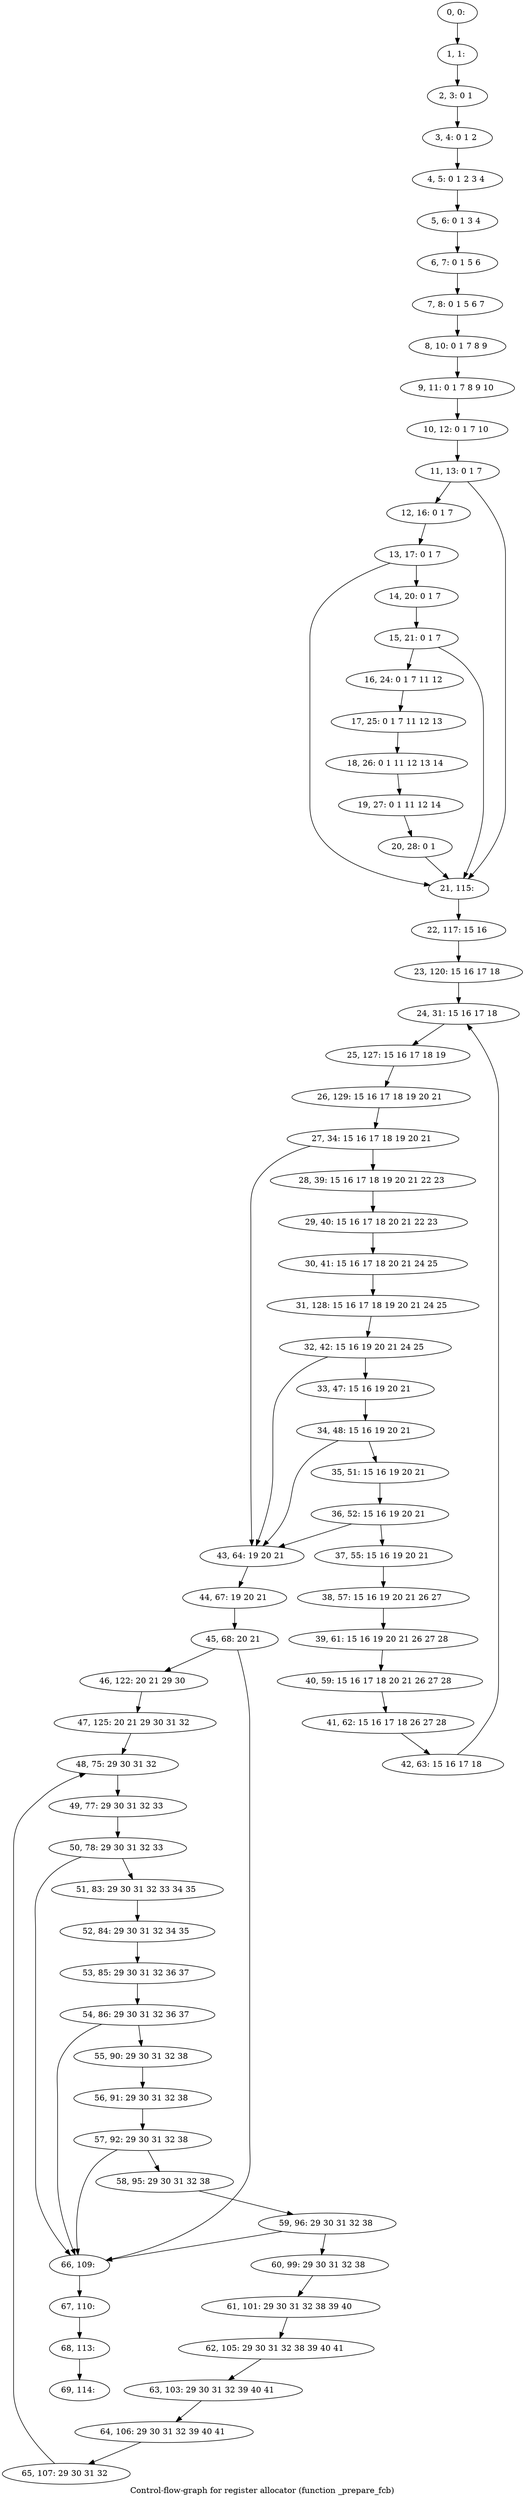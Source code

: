 digraph G {
graph [label="Control-flow-graph for register allocator (function _prepare_fcb)"]
0[label="0, 0: "];
1[label="1, 1: "];
2[label="2, 3: 0 1 "];
3[label="3, 4: 0 1 2 "];
4[label="4, 5: 0 1 2 3 4 "];
5[label="5, 6: 0 1 3 4 "];
6[label="6, 7: 0 1 5 6 "];
7[label="7, 8: 0 1 5 6 7 "];
8[label="8, 10: 0 1 7 8 9 "];
9[label="9, 11: 0 1 7 8 9 10 "];
10[label="10, 12: 0 1 7 10 "];
11[label="11, 13: 0 1 7 "];
12[label="12, 16: 0 1 7 "];
13[label="13, 17: 0 1 7 "];
14[label="14, 20: 0 1 7 "];
15[label="15, 21: 0 1 7 "];
16[label="16, 24: 0 1 7 11 12 "];
17[label="17, 25: 0 1 7 11 12 13 "];
18[label="18, 26: 0 1 11 12 13 14 "];
19[label="19, 27: 0 1 11 12 14 "];
20[label="20, 28: 0 1 "];
21[label="21, 115: "];
22[label="22, 117: 15 16 "];
23[label="23, 120: 15 16 17 18 "];
24[label="24, 31: 15 16 17 18 "];
25[label="25, 127: 15 16 17 18 19 "];
26[label="26, 129: 15 16 17 18 19 20 21 "];
27[label="27, 34: 15 16 17 18 19 20 21 "];
28[label="28, 39: 15 16 17 18 19 20 21 22 23 "];
29[label="29, 40: 15 16 17 18 20 21 22 23 "];
30[label="30, 41: 15 16 17 18 20 21 24 25 "];
31[label="31, 128: 15 16 17 18 19 20 21 24 25 "];
32[label="32, 42: 15 16 19 20 21 24 25 "];
33[label="33, 47: 15 16 19 20 21 "];
34[label="34, 48: 15 16 19 20 21 "];
35[label="35, 51: 15 16 19 20 21 "];
36[label="36, 52: 15 16 19 20 21 "];
37[label="37, 55: 15 16 19 20 21 "];
38[label="38, 57: 15 16 19 20 21 26 27 "];
39[label="39, 61: 15 16 19 20 21 26 27 28 "];
40[label="40, 59: 15 16 17 18 20 21 26 27 28 "];
41[label="41, 62: 15 16 17 18 26 27 28 "];
42[label="42, 63: 15 16 17 18 "];
43[label="43, 64: 19 20 21 "];
44[label="44, 67: 19 20 21 "];
45[label="45, 68: 20 21 "];
46[label="46, 122: 20 21 29 30 "];
47[label="47, 125: 20 21 29 30 31 32 "];
48[label="48, 75: 29 30 31 32 "];
49[label="49, 77: 29 30 31 32 33 "];
50[label="50, 78: 29 30 31 32 33 "];
51[label="51, 83: 29 30 31 32 33 34 35 "];
52[label="52, 84: 29 30 31 32 34 35 "];
53[label="53, 85: 29 30 31 32 36 37 "];
54[label="54, 86: 29 30 31 32 36 37 "];
55[label="55, 90: 29 30 31 32 38 "];
56[label="56, 91: 29 30 31 32 38 "];
57[label="57, 92: 29 30 31 32 38 "];
58[label="58, 95: 29 30 31 32 38 "];
59[label="59, 96: 29 30 31 32 38 "];
60[label="60, 99: 29 30 31 32 38 "];
61[label="61, 101: 29 30 31 32 38 39 40 "];
62[label="62, 105: 29 30 31 32 38 39 40 41 "];
63[label="63, 103: 29 30 31 32 39 40 41 "];
64[label="64, 106: 29 30 31 32 39 40 41 "];
65[label="65, 107: 29 30 31 32 "];
66[label="66, 109: "];
67[label="67, 110: "];
68[label="68, 113: "];
69[label="69, 114: "];
0->1 ;
1->2 ;
2->3 ;
3->4 ;
4->5 ;
5->6 ;
6->7 ;
7->8 ;
8->9 ;
9->10 ;
10->11 ;
11->12 ;
11->21 ;
12->13 ;
13->14 ;
13->21 ;
14->15 ;
15->16 ;
15->21 ;
16->17 ;
17->18 ;
18->19 ;
19->20 ;
20->21 ;
21->22 ;
22->23 ;
23->24 ;
24->25 ;
25->26 ;
26->27 ;
27->28 ;
27->43 ;
28->29 ;
29->30 ;
30->31 ;
31->32 ;
32->33 ;
32->43 ;
33->34 ;
34->35 ;
34->43 ;
35->36 ;
36->37 ;
36->43 ;
37->38 ;
38->39 ;
39->40 ;
40->41 ;
41->42 ;
42->24 ;
43->44 ;
44->45 ;
45->46 ;
45->66 ;
46->47 ;
47->48 ;
48->49 ;
49->50 ;
50->51 ;
50->66 ;
51->52 ;
52->53 ;
53->54 ;
54->55 ;
54->66 ;
55->56 ;
56->57 ;
57->58 ;
57->66 ;
58->59 ;
59->60 ;
59->66 ;
60->61 ;
61->62 ;
62->63 ;
63->64 ;
64->65 ;
65->48 ;
66->67 ;
67->68 ;
68->69 ;
}
